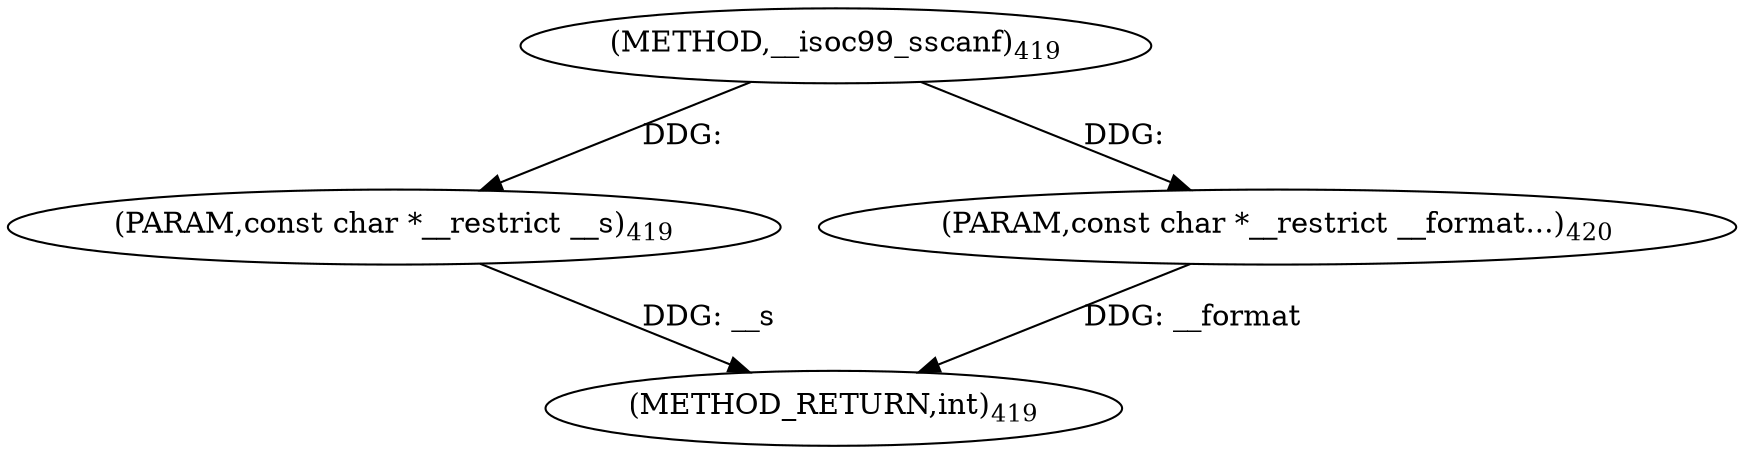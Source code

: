 digraph "__isoc99_sscanf" {  
"2576" [label = <(METHOD,__isoc99_sscanf)<SUB>419</SUB>> ]
"2579" [label = <(METHOD_RETURN,int)<SUB>419</SUB>> ]
"2577" [label = <(PARAM,const char *__restrict __s)<SUB>419</SUB>> ]
"2578" [label = <(PARAM,const char *__restrict __format...)<SUB>420</SUB>> ]
  "2577" -> "2579"  [ label = "DDG: __s"] 
  "2578" -> "2579"  [ label = "DDG: __format"] 
  "2576" -> "2577"  [ label = "DDG: "] 
  "2576" -> "2578"  [ label = "DDG: "] 
}
